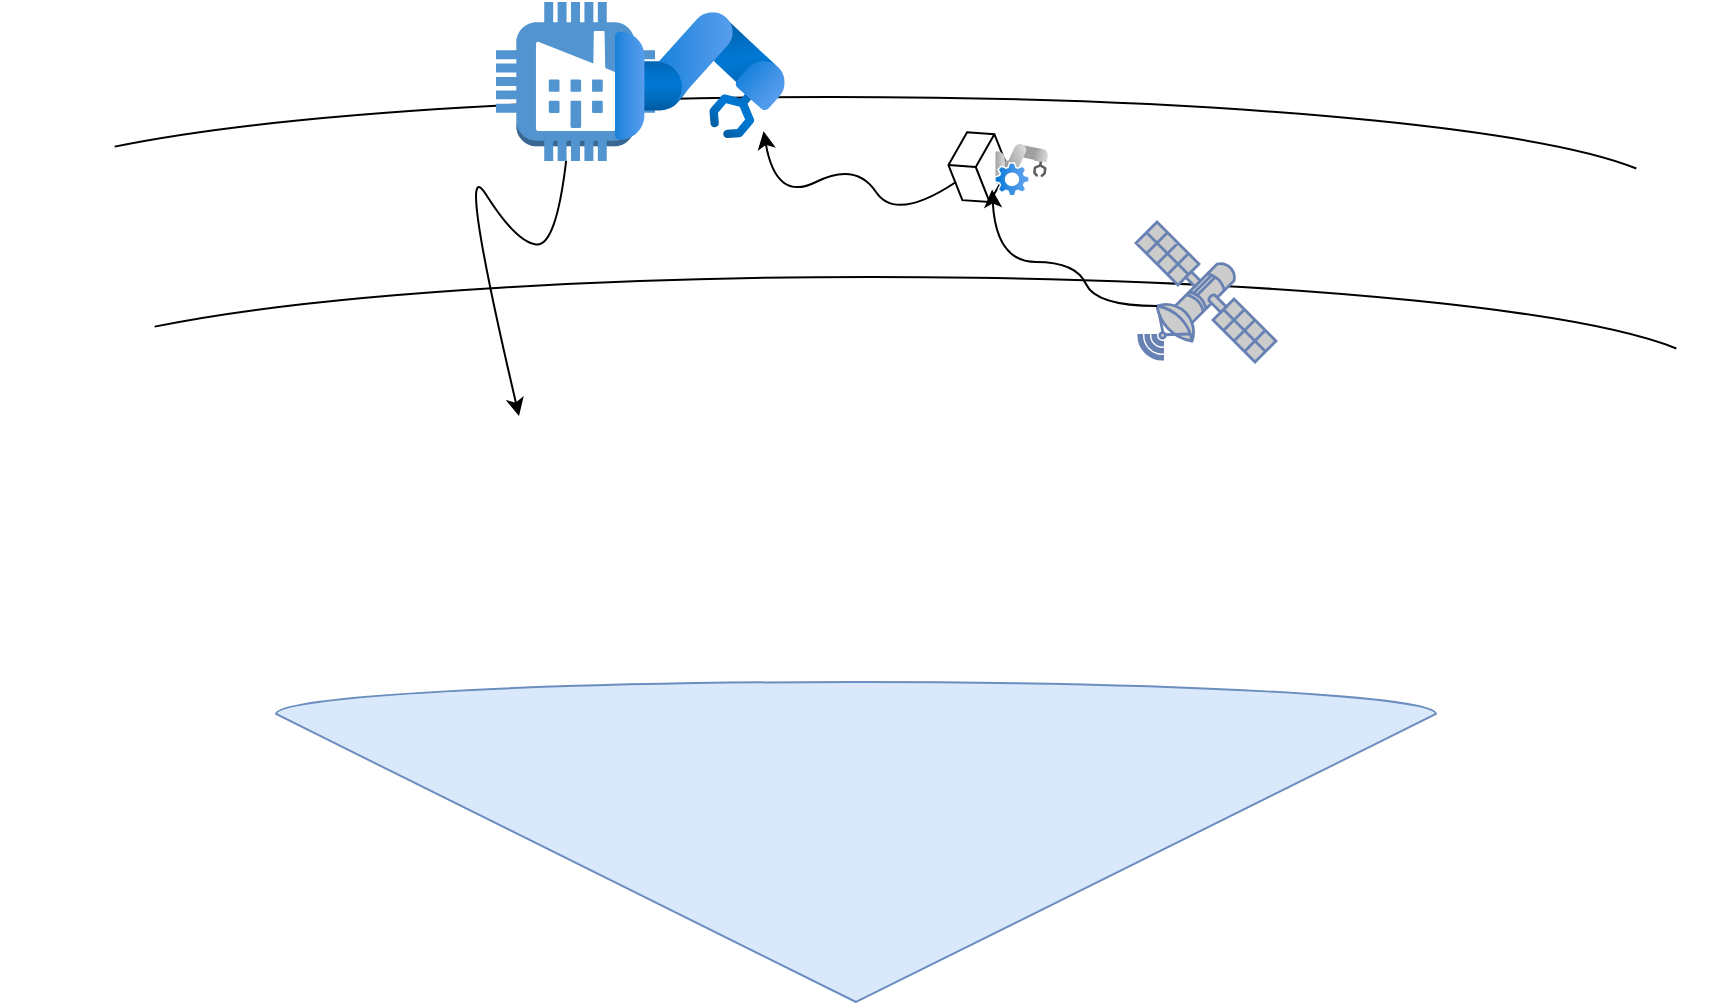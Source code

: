 <mxfile version="24.2.0" type="github">
  <diagram name="Page-1" id="CVmNYWQFcq2EgmVIEUED">
    <mxGraphModel dx="1062" dy="686" grid="1" gridSize="10" guides="1" tooltips="1" connect="1" arrows="1" fold="1" page="1" pageScale="1" pageWidth="850" pageHeight="1100" math="0" shadow="0">
      <root>
        <mxCell id="0" />
        <mxCell id="1" parent="0" />
        <mxCell id="uXkvCRHR_g6Lccs7rdHz-1" value="" style="verticalLabelPosition=bottom;verticalAlign=top;html=1;shape=mxgraph.basic.cone2;dx=0.5;dy=0.9;rotation=-180;fillColor=#dae8fc;strokeColor=#6c8ebf;" vertex="1" parent="1">
          <mxGeometry x="370" y="370" width="580" height="160" as="geometry" />
        </mxCell>
        <mxCell id="uXkvCRHR_g6Lccs7rdHz-2" value="" style="verticalLabelPosition=bottom;verticalAlign=top;html=1;shape=mxgraph.basic.arc;startAngle=0.584;endAngle=0.954;rotation=90;" vertex="1" parent="1">
          <mxGeometry x="600" y="-290" width="100" height="835" as="geometry" />
        </mxCell>
        <mxCell id="uXkvCRHR_g6Lccs7rdHz-3" value="" style="verticalLabelPosition=bottom;verticalAlign=top;html=1;shape=mxgraph.basic.arc;startAngle=0.584;endAngle=0.954;rotation=90;" vertex="1" parent="1">
          <mxGeometry x="620" y="-200" width="100" height="835" as="geometry" />
        </mxCell>
        <mxCell id="uXkvCRHR_g6Lccs7rdHz-4" value="" style="fontColor=#0066CC;verticalAlign=top;verticalLabelPosition=bottom;labelPosition=center;align=center;html=1;outlineConnect=0;fillColor=#CCCCCC;strokeColor=#6881B3;gradientColor=none;gradientDirection=north;strokeWidth=2;shape=mxgraph.networks.satellite;" vertex="1" parent="1">
          <mxGeometry x="800" y="140" width="70" height="70" as="geometry" />
        </mxCell>
        <mxCell id="uXkvCRHR_g6Lccs7rdHz-5" value="" style="outlineConnect=0;dashed=0;verticalLabelPosition=bottom;verticalAlign=top;align=center;html=1;shape=mxgraph.aws3.factory;fillColor=#5294CF;gradientColor=none;" vertex="1" parent="1">
          <mxGeometry x="480" y="30" width="79.5" height="79.5" as="geometry" />
        </mxCell>
        <mxCell id="uXkvCRHR_g6Lccs7rdHz-6" value="" style="image;aspect=fixed;html=1;points=[];align=center;fontSize=12;image=img/lib/azure2/other/Defender_Industrial_Robot.svg;rotation=90;" vertex="1" parent="1">
          <mxGeometry x="550" y="24.59" width="63.77" height="84.91" as="geometry" />
        </mxCell>
        <mxCell id="uXkvCRHR_g6Lccs7rdHz-11" value="" style="group" vertex="1" connectable="0" parent="1">
          <mxGeometry x="705.036" y="94.575" width="50.929" height="36.01" as="geometry" />
        </mxCell>
        <mxCell id="uXkvCRHR_g6Lccs7rdHz-7" value="" style="html=1;whiteSpace=wrap;shape=isoCube2;backgroundOutline=1;isoAngle=15;rotation=94;" vertex="1" parent="uXkvCRHR_g6Lccs7rdHz-11">
          <mxGeometry x="-0.851" y="3.005" width="34" height="30" as="geometry" />
        </mxCell>
        <mxCell id="uXkvCRHR_g6Lccs7rdHz-9" value="" style="image;aspect=fixed;html=1;points=[];align=center;fontSize=12;image=img/lib/azure2/other/Defender_Robot_Controller.svg;rotation=90;" vertex="1" parent="uXkvCRHR_g6Lccs7rdHz-11">
          <mxGeometry x="24.404" y="6.115" width="26.16" height="26.89" as="geometry" />
        </mxCell>
        <mxCell id="uXkvCRHR_g6Lccs7rdHz-12" value="" style="shape=image;html=1;verticalAlign=top;verticalLabelPosition=bottom;labelBackgroundColor=#ffffff;imageAspect=0;aspect=fixed;image=https://cdn2.iconfinder.com/data/icons/font-awesome/1792/space-shuttle-128.png" vertex="1" parent="1">
          <mxGeometry x="491.5" y="220" width="68" height="68" as="geometry" />
        </mxCell>
        <mxCell id="uXkvCRHR_g6Lccs7rdHz-13" value="" style="curved=1;endArrow=classic;html=1;rounded=0;entryX=0.868;entryY=1.038;entryDx=0;entryDy=0;entryPerimeter=0;exitX=0.15;exitY=0.6;exitDx=0;exitDy=0;exitPerimeter=0;" edge="1" parent="1" source="uXkvCRHR_g6Lccs7rdHz-4" target="uXkvCRHR_g6Lccs7rdHz-9">
          <mxGeometry width="50" height="50" relative="1" as="geometry">
            <mxPoint x="730" y="210" as="sourcePoint" />
            <mxPoint x="780" y="160" as="targetPoint" />
            <Array as="points">
              <mxPoint x="780" y="182" />
              <mxPoint x="770" y="160" />
              <mxPoint x="730" y="160" />
            </Array>
          </mxGeometry>
        </mxCell>
        <mxCell id="uXkvCRHR_g6Lccs7rdHz-16" value="" style="curved=1;endArrow=classic;html=1;rounded=0;entryX=0.868;entryY=1.038;entryDx=0;entryDy=0;entryPerimeter=0;exitX=0.741;exitY=0.855;exitDx=0;exitDy=0;exitPerimeter=0;" edge="1" parent="1" source="uXkvCRHR_g6Lccs7rdHz-7">
          <mxGeometry width="50" height="50" relative="1" as="geometry">
            <mxPoint x="696.77" y="152.58" as="sourcePoint" />
            <mxPoint x="613.77" y="94.58" as="targetPoint" />
            <Array as="points">
              <mxPoint x="680" y="140" />
              <mxPoint x="660" y="110" />
              <mxPoint x="620" y="130" />
            </Array>
          </mxGeometry>
        </mxCell>
        <mxCell id="uXkvCRHR_g6Lccs7rdHz-18" value="" style="curved=1;endArrow=classic;html=1;rounded=0;entryX=0;entryY=0.25;entryDx=0;entryDy=0;" edge="1" parent="1" source="uXkvCRHR_g6Lccs7rdHz-5" target="uXkvCRHR_g6Lccs7rdHz-12">
          <mxGeometry width="50" height="50" relative="1" as="geometry">
            <mxPoint x="460" y="152.5" as="sourcePoint" />
            <mxPoint x="510" y="102.5" as="targetPoint" />
            <Array as="points">
              <mxPoint x="510" y="152.5" />
              <mxPoint x="490" y="150" />
              <mxPoint x="460" y="102.5" />
            </Array>
          </mxGeometry>
        </mxCell>
      </root>
    </mxGraphModel>
  </diagram>
</mxfile>
